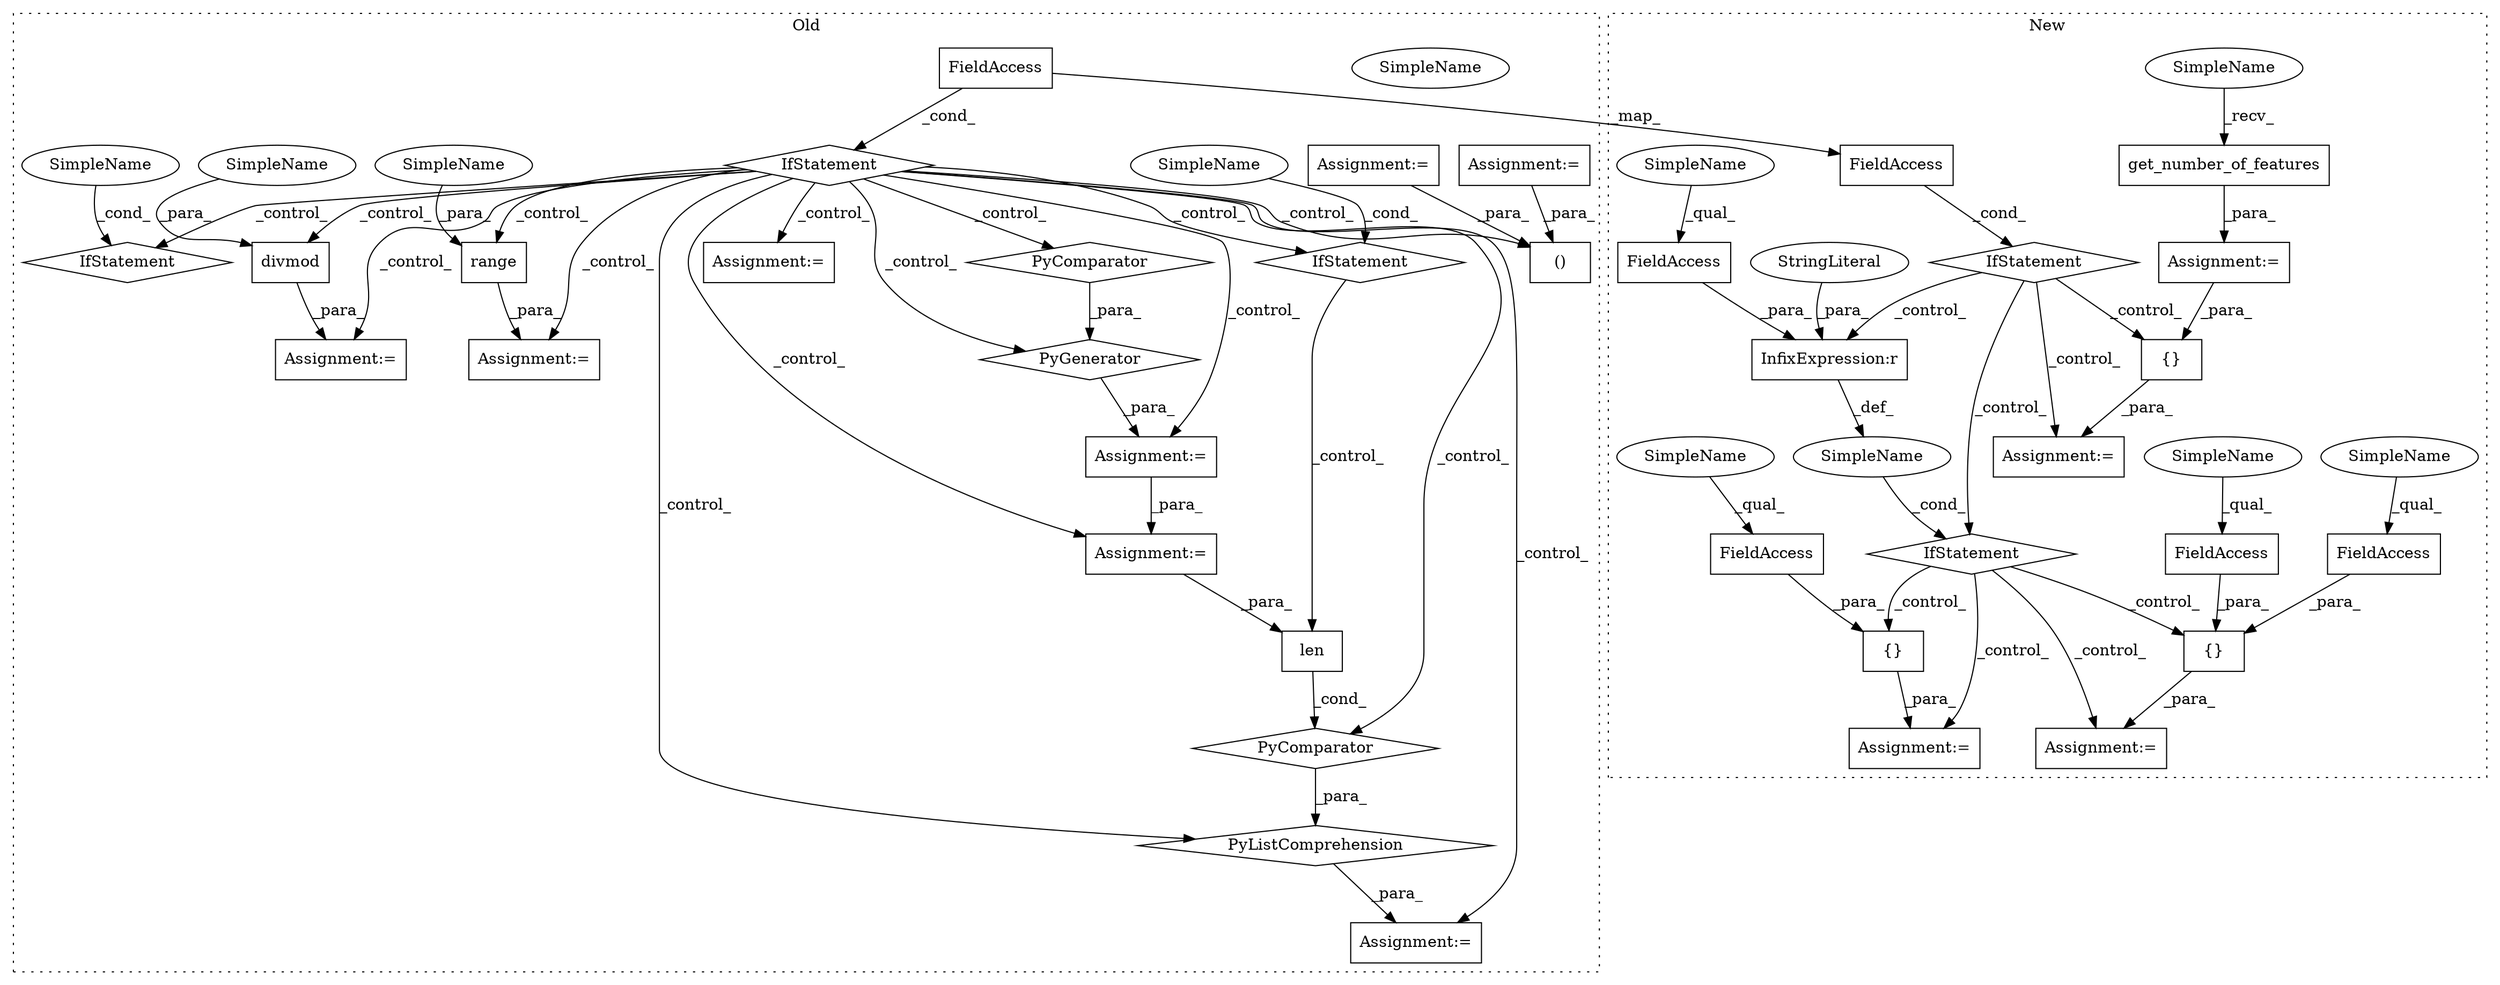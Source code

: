 digraph G {
subgraph cluster0 {
1 [label="PyComparator" a="113" s="1142" l="22" shape="diamond"];
4 [label="len" a="32" s="1059,1066" l="4,1" shape="box"];
5 [label="IfStatement" a="25" s="1142" l="22" shape="diamond"];
6 [label="SimpleName" a="42" s="1159" l="5" shape="ellipse"];
7 [label="PyListComprehension" a="109" s="1059" l="113" shape="diamond"];
9 [label="Assignment:=" a="7" s="1045" l="14" shape="box"];
10 [label="Assignment:=" a="7" s="847" l="12" shape="box"];
12 [label="PyComparator" a="113" s="994" l="29" shape="diamond"];
20 [label="IfStatement" a="25" s="994" l="29" shape="diamond"];
24 [label="PyGenerator" a="107" s="859" l="170" shape="diamond"];
25 [label="IfStatement" a="25" s="731,748" l="4,2" shape="diamond"];
26 [label="()" a="106" s="794" l="15" shape="box"];
27 [label="divmod" a="32" s="811,834" l="7,1" shape="box"];
28 [label="range" a="32" s="1001,1013" l="6,1" shape="box"];
30 [label="Assignment:=" a="7" s="410" l="1" shape="box"];
31 [label="Assignment:=" a="7" s="421" l="1" shape="box"];
32 [label="Assignment:=" a="7" s="1142" l="22" shape="box"];
33 [label="Assignment:=" a="7" s="809" l="2" shape="box"];
34 [label="Assignment:=" a="7" s="1200" l="1" shape="box"];
35 [label="Assignment:=" a="7" s="994" l="29" shape="box"];
38 [label="FieldAccess" a="22" s="735" l="13" shape="box"];
45 [label="SimpleName" a="42" s="1159" l="5" shape="ellipse"];
46 [label="SimpleName" a="42" s="1018" l="5" shape="ellipse"];
47 [label="SimpleName" a="42" s="1007" l="6" shape="ellipse"];
48 [label="SimpleName" a="42" s="828" l="6" shape="ellipse"];
label = "Old";
style="dotted";
}
subgraph cluster1 {
2 [label="get_number_of_features" a="32" s="693" l="24" shape="box"];
3 [label="{}" a="4" s="771,782" l="1,1" shape="box"];
8 [label="Assignment:=" a="7" s="761" l="1" shape="box"];
11 [label="Assignment:=" a="7" s="687" l="1" shape="box"];
13 [label="FieldAccess" a="22" s="872" l="16" shape="box"];
14 [label="{}" a="4" s="871,888" l="1,1" shape="box"];
15 [label="InfixExpression:r" a="27" s="821" l="4" shape="box"];
16 [label="{}" a="4" s="932,966" l="1,1" shape="box"];
17 [label="FieldAccess" a="22" s="805" l="16" shape="box"];
18 [label="FieldAccess" a="22" s="950" l="16" shape="box"];
19 [label="FieldAccess" a="22" s="933" l="16" shape="box"];
21 [label="IfStatement" a="25" s="801,840" l="4,2" shape="diamond"];
22 [label="SimpleName" a="42" s="" l="" shape="ellipse"];
23 [label="IfStatement" a="25" s="723,740" l="4,2" shape="diamond"];
29 [label="Assignment:=" a="7" s="922" l="1" shape="box"];
36 [label="Assignment:=" a="7" s="861" l="1" shape="box"];
37 [label="StringLiteral" a="45" s="825" l="15" shape="ellipse"];
39 [label="FieldAccess" a="22" s="727" l="13" shape="box"];
40 [label="SimpleName" a="42" s="950" l="4" shape="ellipse"];
41 [label="SimpleName" a="42" s="805" l="4" shape="ellipse"];
42 [label="SimpleName" a="42" s="688" l="4" shape="ellipse"];
43 [label="SimpleName" a="42" s="872" l="4" shape="ellipse"];
44 [label="SimpleName" a="42" s="933" l="4" shape="ellipse"];
label = "New";
style="dotted";
}
1 -> 7 [label="_para_"];
2 -> 11 [label="_para_"];
3 -> 8 [label="_para_"];
4 -> 1 [label="_cond_"];
5 -> 4 [label="_control_"];
7 -> 9 [label="_para_"];
10 -> 32 [label="_para_"];
11 -> 3 [label="_para_"];
12 -> 24 [label="_para_"];
13 -> 14 [label="_para_"];
14 -> 36 [label="_para_"];
15 -> 22 [label="_def_"];
16 -> 29 [label="_para_"];
17 -> 15 [label="_para_"];
18 -> 16 [label="_para_"];
19 -> 16 [label="_para_"];
21 -> 14 [label="_control_"];
21 -> 29 [label="_control_"];
21 -> 16 [label="_control_"];
21 -> 36 [label="_control_"];
22 -> 21 [label="_cond_"];
23 -> 15 [label="_control_"];
23 -> 21 [label="_control_"];
23 -> 8 [label="_control_"];
23 -> 3 [label="_control_"];
24 -> 10 [label="_para_"];
25 -> 20 [label="_control_"];
25 -> 32 [label="_control_"];
25 -> 33 [label="_control_"];
25 -> 35 [label="_control_"];
25 -> 24 [label="_control_"];
25 -> 7 [label="_control_"];
25 -> 27 [label="_control_"];
25 -> 28 [label="_control_"];
25 -> 1 [label="_control_"];
25 -> 9 [label="_control_"];
25 -> 34 [label="_control_"];
25 -> 26 [label="_control_"];
25 -> 5 [label="_control_"];
25 -> 10 [label="_control_"];
25 -> 12 [label="_control_"];
27 -> 33 [label="_para_"];
28 -> 35 [label="_para_"];
30 -> 26 [label="_para_"];
31 -> 26 [label="_para_"];
32 -> 4 [label="_para_"];
37 -> 15 [label="_para_"];
38 -> 39 [label="_map_"];
38 -> 25 [label="_cond_"];
39 -> 23 [label="_cond_"];
40 -> 18 [label="_qual_"];
41 -> 17 [label="_qual_"];
42 -> 2 [label="_recv_"];
43 -> 13 [label="_qual_"];
44 -> 19 [label="_qual_"];
45 -> 5 [label="_cond_"];
46 -> 20 [label="_cond_"];
47 -> 28 [label="_para_"];
48 -> 27 [label="_para_"];
}